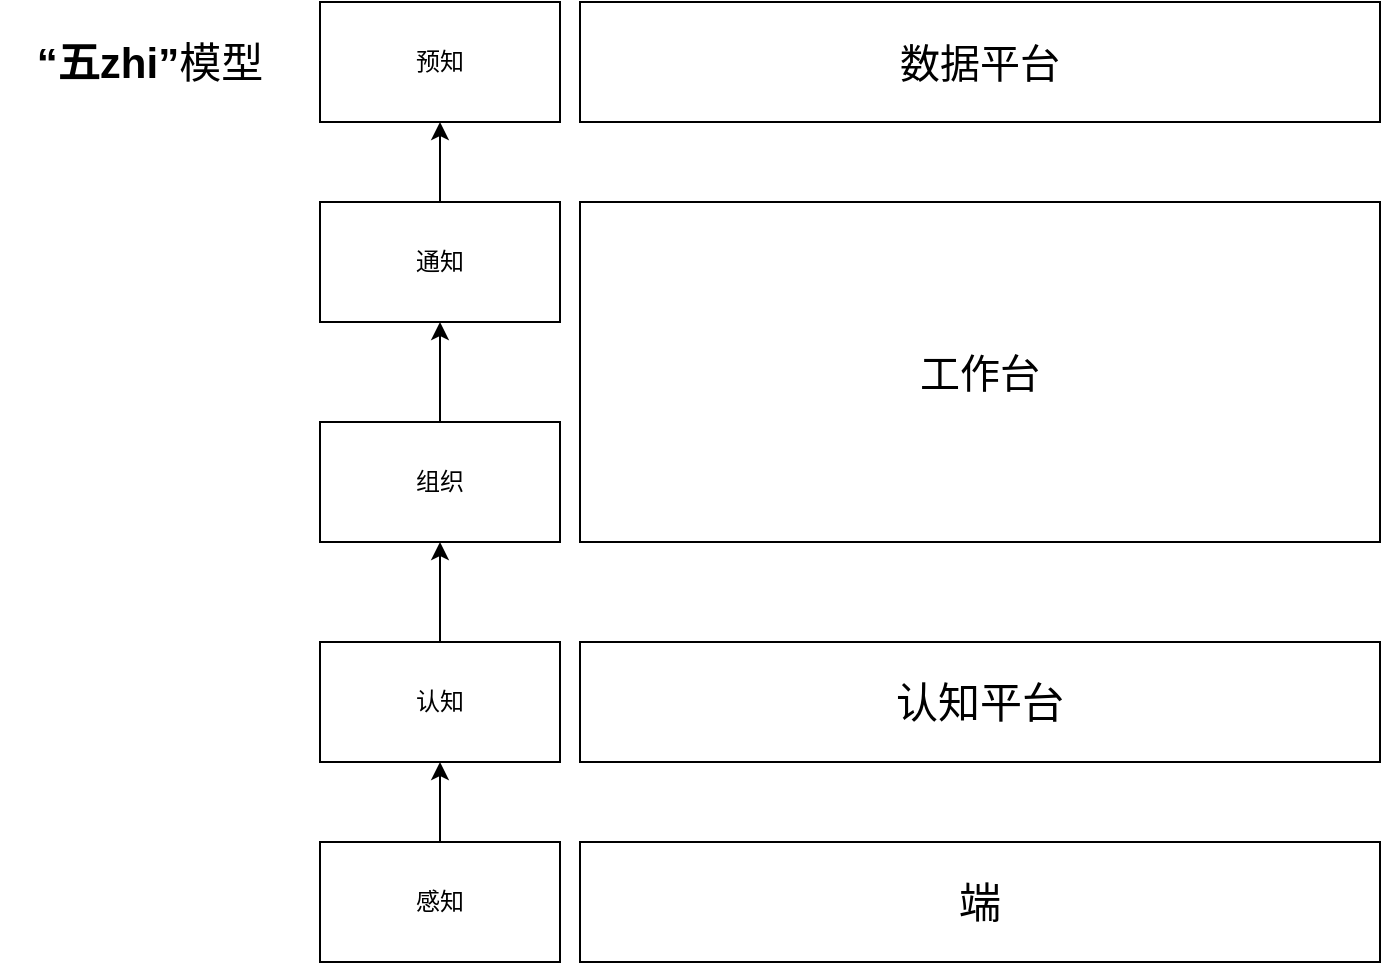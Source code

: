 <mxfile version="12.7.9" type="github" pages="3"><diagram id="aovmOdOLRYO-H6AUeAWv" name="第 1 页"><mxGraphModel dx="868" dy="450" grid="1" gridSize="10" guides="1" tooltips="1" connect="1" arrows="1" fold="1" page="1" pageScale="1" pageWidth="827" pageHeight="1169" math="0" shadow="0"><root><mxCell id="0"/><mxCell id="1" parent="0"/><mxCell id="feSpY53d5lP3LF23KyKH-11" value="" style="edgeStyle=orthogonalEdgeStyle;rounded=0;orthogonalLoop=1;jettySize=auto;html=1;" edge="1" parent="1" source="feSpY53d5lP3LF23KyKH-1" target="feSpY53d5lP3LF23KyKH-10"><mxGeometry relative="1" as="geometry"/></mxCell><mxCell id="feSpY53d5lP3LF23KyKH-1" value="通知" style="rounded=0;whiteSpace=wrap;html=1;" vertex="1" parent="1"><mxGeometry x="180" y="110" width="120" height="60" as="geometry"/></mxCell><mxCell id="feSpY53d5lP3LF23KyKH-10" value="预知" style="rounded=0;whiteSpace=wrap;html=1;" vertex="1" parent="1"><mxGeometry x="180" y="10" width="120" height="60" as="geometry"/></mxCell><mxCell id="feSpY53d5lP3LF23KyKH-9" value="" style="edgeStyle=orthogonalEdgeStyle;rounded=0;orthogonalLoop=1;jettySize=auto;html=1;" edge="1" parent="1" source="feSpY53d5lP3LF23KyKH-2" target="feSpY53d5lP3LF23KyKH-1"><mxGeometry relative="1" as="geometry"/></mxCell><mxCell id="feSpY53d5lP3LF23KyKH-2" value="组织" style="rounded=0;whiteSpace=wrap;html=1;" vertex="1" parent="1"><mxGeometry x="180" y="220" width="120" height="60" as="geometry"/></mxCell><mxCell id="feSpY53d5lP3LF23KyKH-7" value="" style="edgeStyle=orthogonalEdgeStyle;rounded=0;orthogonalLoop=1;jettySize=auto;html=1;" edge="1" parent="1" source="feSpY53d5lP3LF23KyKH-5" target="feSpY53d5lP3LF23KyKH-6"><mxGeometry relative="1" as="geometry"/></mxCell><mxCell id="feSpY53d5lP3LF23KyKH-5" value="感知" style="rounded=0;whiteSpace=wrap;html=1;" vertex="1" parent="1"><mxGeometry x="180" y="430" width="120" height="60" as="geometry"/></mxCell><mxCell id="feSpY53d5lP3LF23KyKH-8" value="" style="edgeStyle=orthogonalEdgeStyle;rounded=0;orthogonalLoop=1;jettySize=auto;html=1;" edge="1" parent="1" source="feSpY53d5lP3LF23KyKH-6" target="feSpY53d5lP3LF23KyKH-2"><mxGeometry relative="1" as="geometry"/></mxCell><mxCell id="feSpY53d5lP3LF23KyKH-6" value="认知" style="rounded=0;whiteSpace=wrap;html=1;" vertex="1" parent="1"><mxGeometry x="180" y="330" width="120" height="60" as="geometry"/></mxCell><mxCell id="feSpY53d5lP3LF23KyKH-12" value="“五zhi”&lt;span style=&quot;font-weight: normal&quot;&gt;模型&lt;/span&gt;" style="text;html=1;strokeColor=none;fillColor=none;align=center;verticalAlign=middle;whiteSpace=wrap;rounded=0;strokeWidth=5;fontSize=21;fontStyle=1" vertex="1" parent="1"><mxGeometry x="20" y="10" width="150" height="60" as="geometry"/></mxCell><mxCell id="feSpY53d5lP3LF23KyKH-15" value="" style="rounded=0;whiteSpace=wrap;html=1;strokeWidth=1;fontSize=21;" vertex="1" parent="1"><mxGeometry x="310" y="110" width="400" height="170" as="geometry"/></mxCell><mxCell id="feSpY53d5lP3LF23KyKH-17" value="工作台" style="text;html=1;strokeColor=none;fillColor=none;align=center;verticalAlign=middle;whiteSpace=wrap;rounded=0;fontSize=20;" vertex="1" parent="1"><mxGeometry x="405" y="170" width="210" height="50" as="geometry"/></mxCell><mxCell id="feSpY53d5lP3LF23KyKH-18" value="&lt;font style=&quot;font-size: 20px&quot;&gt;数据平台&lt;/font&gt;" style="rounded=0;whiteSpace=wrap;html=1;" vertex="1" parent="1"><mxGeometry x="310" y="10" width="400" height="60" as="geometry"/></mxCell><mxCell id="feSpY53d5lP3LF23KyKH-19" value="端" style="rounded=0;whiteSpace=wrap;html=1;strokeWidth=1;fontSize=21;" vertex="1" parent="1"><mxGeometry x="310" y="430" width="400" height="60" as="geometry"/></mxCell><mxCell id="feSpY53d5lP3LF23KyKH-20" value="认知平台" style="rounded=0;whiteSpace=wrap;html=1;strokeWidth=1;fontSize=21;" vertex="1" parent="1"><mxGeometry x="310" y="330" width="400" height="60" as="geometry"/></mxCell></root></mxGraphModel></diagram><diagram id="u2iHU0A4b3PRKRzUDILL" name="第 2 页"><mxGraphModel dx="868" dy="401" grid="1" gridSize="10" guides="1" tooltips="1" connect="1" arrows="1" fold="1" page="1" pageScale="1" pageWidth="827" pageHeight="1169" math="0" shadow="0"><root><mxCell id="I_IMokg_o9VOh2cPBBRf-0"/><mxCell id="I_IMokg_o9VOh2cPBBRf-1" parent="I_IMokg_o9VOh2cPBBRf-0"/><mxCell id="I_IMokg_o9VOh2cPBBRf-4" value="" style="edgeStyle=orthogonalEdgeStyle;rounded=0;orthogonalLoop=1;jettySize=auto;html=1;fontSize=20;" edge="1" parent="I_IMokg_o9VOh2cPBBRf-1" source="I_IMokg_o9VOh2cPBBRf-2" target="I_IMokg_o9VOh2cPBBRf-3"><mxGeometry relative="1" as="geometry"/></mxCell><mxCell id="I_IMokg_o9VOh2cPBBRf-2" value="感知" style="rounded=0;whiteSpace=wrap;html=1;strokeWidth=1;fontSize=20;" vertex="1" parent="I_IMokg_o9VOh2cPBBRf-1"><mxGeometry x="40" y="170" width="120" height="60" as="geometry"/></mxCell><mxCell id="I_IMokg_o9VOh2cPBBRf-6" value="" style="edgeStyle=orthogonalEdgeStyle;rounded=0;orthogonalLoop=1;jettySize=auto;html=1;fontSize=20;" edge="1" parent="I_IMokg_o9VOh2cPBBRf-1" source="I_IMokg_o9VOh2cPBBRf-3" target="I_IMokg_o9VOh2cPBBRf-5"><mxGeometry relative="1" as="geometry"/></mxCell><mxCell id="I_IMokg_o9VOh2cPBBRf-3" value="捕获" style="rounded=0;whiteSpace=wrap;html=1;strokeWidth=1;fontSize=20;" vertex="1" parent="I_IMokg_o9VOh2cPBBRf-1"><mxGeometry x="240" y="170" width="120" height="60" as="geometry"/></mxCell><mxCell id="I_IMokg_o9VOh2cPBBRf-8" value="" style="edgeStyle=orthogonalEdgeStyle;rounded=0;orthogonalLoop=1;jettySize=auto;html=1;fontSize=20;entryX=0;entryY=0.5;entryDx=0;entryDy=0;" edge="1" parent="I_IMokg_o9VOh2cPBBRf-1" source="I_IMokg_o9VOh2cPBBRf-5" target="I_IMokg_o9VOh2cPBBRf-12"><mxGeometry relative="1" as="geometry"><mxPoint x="780" y="200" as="targetPoint"/></mxGeometry></mxCell><mxCell id="I_IMokg_o9VOh2cPBBRf-5" value="认知" style="rounded=0;whiteSpace=wrap;html=1;strokeWidth=1;fontSize=20;" vertex="1" parent="I_IMokg_o9VOh2cPBBRf-1"><mxGeometry x="507" y="170" width="120" height="60" as="geometry"/></mxCell><mxCell id="I_IMokg_o9VOh2cPBBRf-16" value="" style="edgeStyle=orthogonalEdgeStyle;rounded=0;orthogonalLoop=1;jettySize=auto;html=1;fontSize=20;" edge="1" parent="I_IMokg_o9VOh2cPBBRf-1" source="I_IMokg_o9VOh2cPBBRf-12" target="I_IMokg_o9VOh2cPBBRf-15"><mxGeometry relative="1" as="geometry"/></mxCell><mxCell id="I_IMokg_o9VOh2cPBBRf-12" value="组织" style="rounded=0;whiteSpace=wrap;html=1;strokeWidth=1;fontSize=20;" vertex="1" parent="I_IMokg_o9VOh2cPBBRf-1"><mxGeometry x="786" y="170" width="120" height="60" as="geometry"/></mxCell><mxCell id="I_IMokg_o9VOh2cPBBRf-15" value="通知" style="rounded=0;whiteSpace=wrap;html=1;strokeWidth=1;fontSize=20;" vertex="1" parent="I_IMokg_o9VOh2cPBBRf-1"><mxGeometry x="1090" y="170" width="120" height="60" as="geometry"/></mxCell><mxCell id="I_IMokg_o9VOh2cPBBRf-9" value="摄像头" style="rounded=0;whiteSpace=wrap;html=1;strokeWidth=1;fontSize=20;" vertex="1" parent="I_IMokg_o9VOh2cPBBRf-1"><mxGeometry x="40" y="20" width="120" height="60" as="geometry"/></mxCell><mxCell id="I_IMokg_o9VOh2cPBBRf-10" value="位置、图像" style="rounded=0;whiteSpace=wrap;html=1;strokeWidth=1;fontSize=20;" vertex="1" parent="I_IMokg_o9VOh2cPBBRf-1"><mxGeometry x="240" y="20" width="120" height="60" as="geometry"/></mxCell><mxCell id="I_IMokg_o9VOh2cPBBRf-11" value="检查项&lt;br&gt;1.身份合法&lt;br&gt;2.着装标准&lt;br&gt;3.行为规范" style="rounded=0;whiteSpace=wrap;html=1;strokeWidth=1;fontSize=20;" vertex="1" parent="I_IMokg_o9VOh2cPBBRf-1"><mxGeometry x="410" y="20" width="290" height="100" as="geometry"/></mxCell><mxCell id="I_IMokg_o9VOh2cPBBRf-14" value="整改&lt;br&gt;1.告知责任人&lt;br&gt;2.形成待办&lt;br&gt;3.完善和优化规程" style="rounded=0;whiteSpace=wrap;html=1;strokeWidth=1;fontSize=20;" vertex="1" parent="I_IMokg_o9VOh2cPBBRf-1"><mxGeometry x="720" y="20" width="290" height="100" as="geometry"/></mxCell><mxCell id="I_IMokg_o9VOh2cPBBRf-17" value="监控、示险" style="rounded=0;whiteSpace=wrap;html=1;strokeWidth=1;fontSize=20;" vertex="1" parent="I_IMokg_o9VOh2cPBBRf-1"><mxGeometry x="1050" y="20" width="240" height="60" as="geometry"/></mxCell></root></mxGraphModel></diagram><diagram id="wVwKIN0H2Deiawcz-mv9" name="第 3 页"><mxGraphModel dx="868" dy="1619" grid="1" gridSize="10" guides="1" tooltips="1" connect="1" arrows="1" fold="1" page="1" pageScale="1" pageWidth="827" pageHeight="1169" math="0" shadow="0"><root><mxCell id="IBBTN6dMV4PXEjPxAF1v-0"/><mxCell id="IBBTN6dMV4PXEjPxAF1v-1" parent="IBBTN6dMV4PXEjPxAF1v-0"/><mxCell id="IBBTN6dMV4PXEjPxAF1v-4" value="" style="edgeStyle=orthogonalEdgeStyle;rounded=0;orthogonalLoop=1;jettySize=auto;html=1;fontSize=20;" edge="1" parent="IBBTN6dMV4PXEjPxAF1v-1" source="IBBTN6dMV4PXEjPxAF1v-2" target="IBBTN6dMV4PXEjPxAF1v-3"><mxGeometry relative="1" as="geometry"/></mxCell><mxCell id="IBBTN6dMV4PXEjPxAF1v-2" value="感知" style="rounded=0;whiteSpace=wrap;html=1;strokeWidth=1;fontSize=20;" vertex="1" parent="IBBTN6dMV4PXEjPxAF1v-1"><mxGeometry x="60" y="320" width="120" height="60" as="geometry"/></mxCell><mxCell id="IBBTN6dMV4PXEjPxAF1v-6" value="" style="edgeStyle=orthogonalEdgeStyle;rounded=0;orthogonalLoop=1;jettySize=auto;html=1;fontSize=20;" edge="1" parent="IBBTN6dMV4PXEjPxAF1v-1" source="IBBTN6dMV4PXEjPxAF1v-3" target="IBBTN6dMV4PXEjPxAF1v-5"><mxGeometry relative="1" as="geometry"/></mxCell><mxCell id="IBBTN6dMV4PXEjPxAF1v-3" value="捕获" style="rounded=0;whiteSpace=wrap;html=1;strokeWidth=1;fontSize=20;" vertex="1" parent="IBBTN6dMV4PXEjPxAF1v-1"><mxGeometry x="60" y="180" width="120" height="60" as="geometry"/></mxCell><mxCell id="IBBTN6dMV4PXEjPxAF1v-8" value="" style="edgeStyle=orthogonalEdgeStyle;rounded=0;orthogonalLoop=1;jettySize=auto;html=1;fontSize=20;" edge="1" parent="IBBTN6dMV4PXEjPxAF1v-1" source="IBBTN6dMV4PXEjPxAF1v-5" target="IBBTN6dMV4PXEjPxAF1v-7"><mxGeometry relative="1" as="geometry"/></mxCell><mxCell id="IBBTN6dMV4PXEjPxAF1v-5" value="认知" style="rounded=0;whiteSpace=wrap;html=1;strokeWidth=1;fontSize=20;" vertex="1" parent="IBBTN6dMV4PXEjPxAF1v-1"><mxGeometry x="60" y="40" width="120" height="60" as="geometry"/></mxCell><mxCell id="IBBTN6dMV4PXEjPxAF1v-10" value="" style="edgeStyle=orthogonalEdgeStyle;rounded=0;orthogonalLoop=1;jettySize=auto;html=1;fontSize=20;" edge="1" parent="IBBTN6dMV4PXEjPxAF1v-1" source="IBBTN6dMV4PXEjPxAF1v-7" target="IBBTN6dMV4PXEjPxAF1v-9"><mxGeometry relative="1" as="geometry"/></mxCell><mxCell id="IBBTN6dMV4PXEjPxAF1v-7" value="知识激活" style="rounded=0;whiteSpace=wrap;html=1;strokeWidth=1;fontSize=20;" vertex="1" parent="IBBTN6dMV4PXEjPxAF1v-1"><mxGeometry x="60" y="-100" width="120" height="60" as="geometry"/></mxCell><mxCell id="IBBTN6dMV4PXEjPxAF1v-12" value="" style="edgeStyle=orthogonalEdgeStyle;rounded=0;orthogonalLoop=1;jettySize=auto;html=1;fontSize=20;" edge="1" parent="IBBTN6dMV4PXEjPxAF1v-1" source="IBBTN6dMV4PXEjPxAF1v-9" target="IBBTN6dMV4PXEjPxAF1v-11"><mxGeometry relative="1" as="geometry"/></mxCell><mxCell id="IBBTN6dMV4PXEjPxAF1v-9" value="作业交互" style="rounded=0;whiteSpace=wrap;html=1;strokeWidth=1;fontSize=20;" vertex="1" parent="IBBTN6dMV4PXEjPxAF1v-1"><mxGeometry x="60" y="-240" width="120" height="60" as="geometry"/></mxCell><mxCell id="IBBTN6dMV4PXEjPxAF1v-11" value="分析管理" style="rounded=0;whiteSpace=wrap;html=1;strokeWidth=1;fontSize=20;" vertex="1" parent="IBBTN6dMV4PXEjPxAF1v-1"><mxGeometry x="60" y="-380" width="120" height="60" as="geometry"/></mxCell><mxCell id="IBBTN6dMV4PXEjPxAF1v-13" value="" style="rounded=0;whiteSpace=wrap;html=1;strokeWidth=1;fontSize=20;" vertex="1" parent="IBBTN6dMV4PXEjPxAF1v-1"><mxGeometry x="200" y="320" width="560" height="60" as="geometry"/></mxCell><mxCell id="IBBTN6dMV4PXEjPxAF1v-14" value="摄像头监测" style="rounded=1;whiteSpace=wrap;html=1;strokeWidth=1;fontSize=16;labelBackgroundColor=none;fillColor=#ffe6cc;strokeColor=#d79b00;" vertex="1" parent="IBBTN6dMV4PXEjPxAF1v-1"><mxGeometry x="220" y="330" width="90" height="40" as="geometry"/></mxCell><mxCell id="IBBTN6dMV4PXEjPxAF1v-15" value="红外温度&lt;br&gt;监测" style="rounded=1;whiteSpace=wrap;html=1;strokeWidth=1;fontSize=16;labelBackgroundColor=none;fillColor=#ffe6cc;strokeColor=#d79b00;" vertex="1" parent="IBBTN6dMV4PXEjPxAF1v-1"><mxGeometry x="330" y="330" width="90" height="40" as="geometry"/></mxCell><mxCell id="IBBTN6dMV4PXEjPxAF1v-17" value="动设备震动监测" style="rounded=1;whiteSpace=wrap;html=1;strokeWidth=1;fontSize=16;labelBackgroundColor=none;fillColor=#ffe6cc;strokeColor=#d79b00;" vertex="1" parent="IBBTN6dMV4PXEjPxAF1v-1"><mxGeometry x="442" y="330" width="90" height="40" as="geometry"/></mxCell><mxCell id="IBBTN6dMV4PXEjPxAF1v-20" value="GPS定位" style="rounded=1;whiteSpace=wrap;html=1;strokeWidth=1;fontSize=16;labelBackgroundColor=none;fillColor=#ffe6cc;strokeColor=#d79b00;" vertex="1" parent="IBBTN6dMV4PXEjPxAF1v-1"><mxGeometry x="555" y="330" width="90" height="40" as="geometry"/></mxCell><mxCell id="IBBTN6dMV4PXEjPxAF1v-24" value="" style="rounded=0;whiteSpace=wrap;html=1;strokeWidth=1;fontSize=20;" vertex="1" parent="IBBTN6dMV4PXEjPxAF1v-1"><mxGeometry x="200" y="180" width="560" height="60" as="geometry"/></mxCell><mxCell id="IBBTN6dMV4PXEjPxAF1v-25" value="人行为数据" style="rounded=1;whiteSpace=wrap;html=1;strokeWidth=1;fontSize=16;labelBackgroundColor=none;fillColor=#ffe6cc;strokeColor=#d79b00;" vertex="1" parent="IBBTN6dMV4PXEjPxAF1v-1"><mxGeometry x="220" y="190" width="90" height="40" as="geometry"/></mxCell><mxCell id="IBBTN6dMV4PXEjPxAF1v-26" value="异常温度" style="rounded=1;whiteSpace=wrap;html=1;strokeWidth=1;fontSize=16;labelBackgroundColor=none;fillColor=#ffe6cc;strokeColor=#d79b00;" vertex="1" parent="IBBTN6dMV4PXEjPxAF1v-1"><mxGeometry x="330" y="190" width="90" height="40" as="geometry"/></mxCell><mxCell id="IBBTN6dMV4PXEjPxAF1v-27" value="非规律震动" style="rounded=1;whiteSpace=wrap;html=1;strokeWidth=1;fontSize=16;labelBackgroundColor=none;fillColor=#ffe6cc;strokeColor=#d79b00;" vertex="1" parent="IBBTN6dMV4PXEjPxAF1v-1"><mxGeometry x="442" y="190" width="90" height="40" as="geometry"/></mxCell><mxCell id="IBBTN6dMV4PXEjPxAF1v-30" value="" style="rounded=0;whiteSpace=wrap;html=1;strokeWidth=1;fontSize=20;" vertex="1" parent="IBBTN6dMV4PXEjPxAF1v-1"><mxGeometry x="200" y="-100" width="560" height="60" as="geometry"/></mxCell><mxCell id="IBBTN6dMV4PXEjPxAF1v-31" value="登高作业" style="rounded=1;whiteSpace=wrap;html=1;strokeWidth=1;fontSize=16;labelBackgroundColor=none;fillColor=#ffe6cc;strokeColor=#d79b00;" vertex="1" parent="IBBTN6dMV4PXEjPxAF1v-1"><mxGeometry x="210" y="40" width="90" height="40" as="geometry"/></mxCell><mxCell id="IBBTN6dMV4PXEjPxAF1v-32" value="密闭作业" style="rounded=1;whiteSpace=wrap;html=1;strokeWidth=1;fontSize=16;labelBackgroundColor=none;fillColor=#ffe6cc;strokeColor=#d79b00;" vertex="1" parent="IBBTN6dMV4PXEjPxAF1v-1"><mxGeometry x="320" y="40" width="90" height="40" as="geometry"/></mxCell><mxCell id="IBBTN6dMV4PXEjPxAF1v-33" value="起吊作业" style="rounded=1;whiteSpace=wrap;html=1;strokeWidth=1;fontSize=16;labelBackgroundColor=none;fillColor=#ffe6cc;strokeColor=#d79b00;" vertex="1" parent="IBBTN6dMV4PXEjPxAF1v-1"><mxGeometry x="429" y="40" width="90" height="40" as="geometry"/></mxCell><mxCell id="IBBTN6dMV4PXEjPxAF1v-34" value="聚众" style="rounded=1;whiteSpace=wrap;html=1;strokeWidth=1;fontSize=16;labelBackgroundColor=none;fillColor=#ffe6cc;strokeColor=#d79b00;" vertex="1" parent="IBBTN6dMV4PXEjPxAF1v-1"><mxGeometry x="537" y="40" width="90" height="40" as="geometry"/></mxCell><mxCell id="IBBTN6dMV4PXEjPxAF1v-35" value="身份核实" style="rounded=1;whiteSpace=wrap;html=1;strokeWidth=1;fontSize=16;labelBackgroundColor=none;fillColor=#ffe6cc;strokeColor=#d79b00;" vertex="1" parent="IBBTN6dMV4PXEjPxAF1v-1"><mxGeometry x="647" y="40" width="90" height="40" as="geometry"/></mxCell><mxCell id="IBBTN6dMV4PXEjPxAF1v-36" value="" style="rounded=0;whiteSpace=wrap;html=1;strokeWidth=1;fontSize=20;" vertex="1" parent="IBBTN6dMV4PXEjPxAF1v-1"><mxGeometry x="200" y="-240" width="560" height="60" as="geometry"/></mxCell><mxCell id="IBBTN6dMV4PXEjPxAF1v-37" value="待办任务" style="rounded=1;whiteSpace=wrap;html=1;strokeWidth=1;fontSize=16;labelBackgroundColor=none;fillColor=#ffe6cc;strokeColor=#d79b00;" vertex="1" parent="IBBTN6dMV4PXEjPxAF1v-1"><mxGeometry x="220" y="-230" width="90" height="40" as="geometry"/></mxCell><mxCell id="IBBTN6dMV4PXEjPxAF1v-38" value="消息" style="rounded=1;whiteSpace=wrap;html=1;strokeWidth=1;fontSize=16;labelBackgroundColor=none;fillColor=#ffe6cc;strokeColor=#d79b00;" vertex="1" parent="IBBTN6dMV4PXEjPxAF1v-1"><mxGeometry x="330" y="-230" width="90" height="40" as="geometry"/></mxCell><mxCell id="IBBTN6dMV4PXEjPxAF1v-39" value="作业规程" style="rounded=1;whiteSpace=wrap;html=1;strokeWidth=1;fontSize=16;labelBackgroundColor=none;fillColor=#ffe6cc;strokeColor=#d79b00;" vertex="1" parent="IBBTN6dMV4PXEjPxAF1v-1"><mxGeometry x="556" y="-230" width="90" height="40" as="geometry"/></mxCell><mxCell id="IBBTN6dMV4PXEjPxAF1v-40" value="微应用" style="rounded=1;whiteSpace=wrap;html=1;strokeWidth=1;fontSize=16;labelBackgroundColor=none;fillColor=#ffe6cc;strokeColor=#d79b00;" vertex="1" parent="IBBTN6dMV4PXEjPxAF1v-1"><mxGeometry x="443" y="-230" width="90" height="40" as="geometry"/></mxCell><mxCell id="IBBTN6dMV4PXEjPxAF1v-42" value="" style="rounded=0;whiteSpace=wrap;html=1;strokeWidth=1;fontSize=20;" vertex="1" parent="IBBTN6dMV4PXEjPxAF1v-1"><mxGeometry x="200" y="40" width="560" height="60" as="geometry"/></mxCell><mxCell id="IBBTN6dMV4PXEjPxAF1v-43" value="登高作业" style="rounded=1;whiteSpace=wrap;html=1;strokeWidth=1;fontSize=16;labelBackgroundColor=none;fillColor=#ffe6cc;strokeColor=#d79b00;" vertex="1" parent="IBBTN6dMV4PXEjPxAF1v-1"><mxGeometry x="220" y="50" width="90" height="40" as="geometry"/></mxCell><mxCell id="IBBTN6dMV4PXEjPxAF1v-44" value="密闭作业" style="rounded=1;whiteSpace=wrap;html=1;strokeWidth=1;fontSize=16;labelBackgroundColor=none;fillColor=#ffe6cc;strokeColor=#d79b00;" vertex="1" parent="IBBTN6dMV4PXEjPxAF1v-1"><mxGeometry x="330" y="50" width="90" height="40" as="geometry"/></mxCell><mxCell id="IBBTN6dMV4PXEjPxAF1v-45" value="起吊作业" style="rounded=1;whiteSpace=wrap;html=1;strokeWidth=1;fontSize=16;labelBackgroundColor=none;fillColor=#ffe6cc;strokeColor=#d79b00;" vertex="1" parent="IBBTN6dMV4PXEjPxAF1v-1"><mxGeometry x="439" y="50" width="90" height="40" as="geometry"/></mxCell><mxCell id="IBBTN6dMV4PXEjPxAF1v-46" value="聚众" style="rounded=1;whiteSpace=wrap;html=1;strokeWidth=1;fontSize=16;labelBackgroundColor=none;fillColor=#ffe6cc;strokeColor=#d79b00;" vertex="1" parent="IBBTN6dMV4PXEjPxAF1v-1"><mxGeometry x="547" y="50" width="90" height="40" as="geometry"/></mxCell><mxCell id="IBBTN6dMV4PXEjPxAF1v-47" value="身份核实" style="rounded=1;whiteSpace=wrap;html=1;strokeWidth=1;fontSize=16;labelBackgroundColor=none;fillColor=#ffe6cc;strokeColor=#d79b00;" vertex="1" parent="IBBTN6dMV4PXEjPxAF1v-1"><mxGeometry x="657" y="50" width="90" height="40" as="geometry"/></mxCell><mxCell id="IBBTN6dMV4PXEjPxAF1v-48" value="团队协同" style="rounded=1;whiteSpace=wrap;html=1;strokeWidth=1;fontSize=16;labelBackgroundColor=none;fillColor=#ffe6cc;strokeColor=#d79b00;" vertex="1" parent="IBBTN6dMV4PXEjPxAF1v-1"><mxGeometry x="220" y="-90" width="90" height="40" as="geometry"/></mxCell><mxCell id="IBBTN6dMV4PXEjPxAF1v-49" value="个人尽责" style="rounded=1;whiteSpace=wrap;html=1;strokeWidth=1;fontSize=16;labelBackgroundColor=none;fillColor=#ffe6cc;strokeColor=#d79b00;" vertex="1" parent="IBBTN6dMV4PXEjPxAF1v-1"><mxGeometry x="330" y="-90" width="90" height="40" as="geometry"/></mxCell><mxCell id="IBBTN6dMV4PXEjPxAF1v-50" value="作业规程" style="rounded=1;whiteSpace=wrap;html=1;strokeWidth=1;fontSize=16;labelBackgroundColor=none;fillColor=#ffe6cc;strokeColor=#d79b00;" vertex="1" parent="IBBTN6dMV4PXEjPxAF1v-1"><mxGeometry x="439" y="-90" width="90" height="40" as="geometry"/></mxCell><mxCell id="IBBTN6dMV4PXEjPxAF1v-51" value="" style="rounded=0;whiteSpace=wrap;html=1;strokeWidth=1;fontSize=20;" vertex="1" parent="IBBTN6dMV4PXEjPxAF1v-1"><mxGeometry x="200" y="-380" width="560" height="60" as="geometry"/></mxCell><mxCell id="IBBTN6dMV4PXEjPxAF1v-52" value="时效分析" style="rounded=1;whiteSpace=wrap;html=1;strokeWidth=1;fontSize=16;labelBackgroundColor=none;fillColor=#ffe6cc;strokeColor=#d79b00;" vertex="1" parent="IBBTN6dMV4PXEjPxAF1v-1"><mxGeometry x="220" y="-370" width="90" height="40" as="geometry"/></mxCell><mxCell id="IBBTN6dMV4PXEjPxAF1v-53" value="示险" style="rounded=1;whiteSpace=wrap;html=1;strokeWidth=1;fontSize=16;labelBackgroundColor=none;fillColor=#ffe6cc;strokeColor=#d79b00;" vertex="1" parent="IBBTN6dMV4PXEjPxAF1v-1"><mxGeometry x="330" y="-370" width="90" height="40" as="geometry"/></mxCell></root></mxGraphModel></diagram></mxfile>